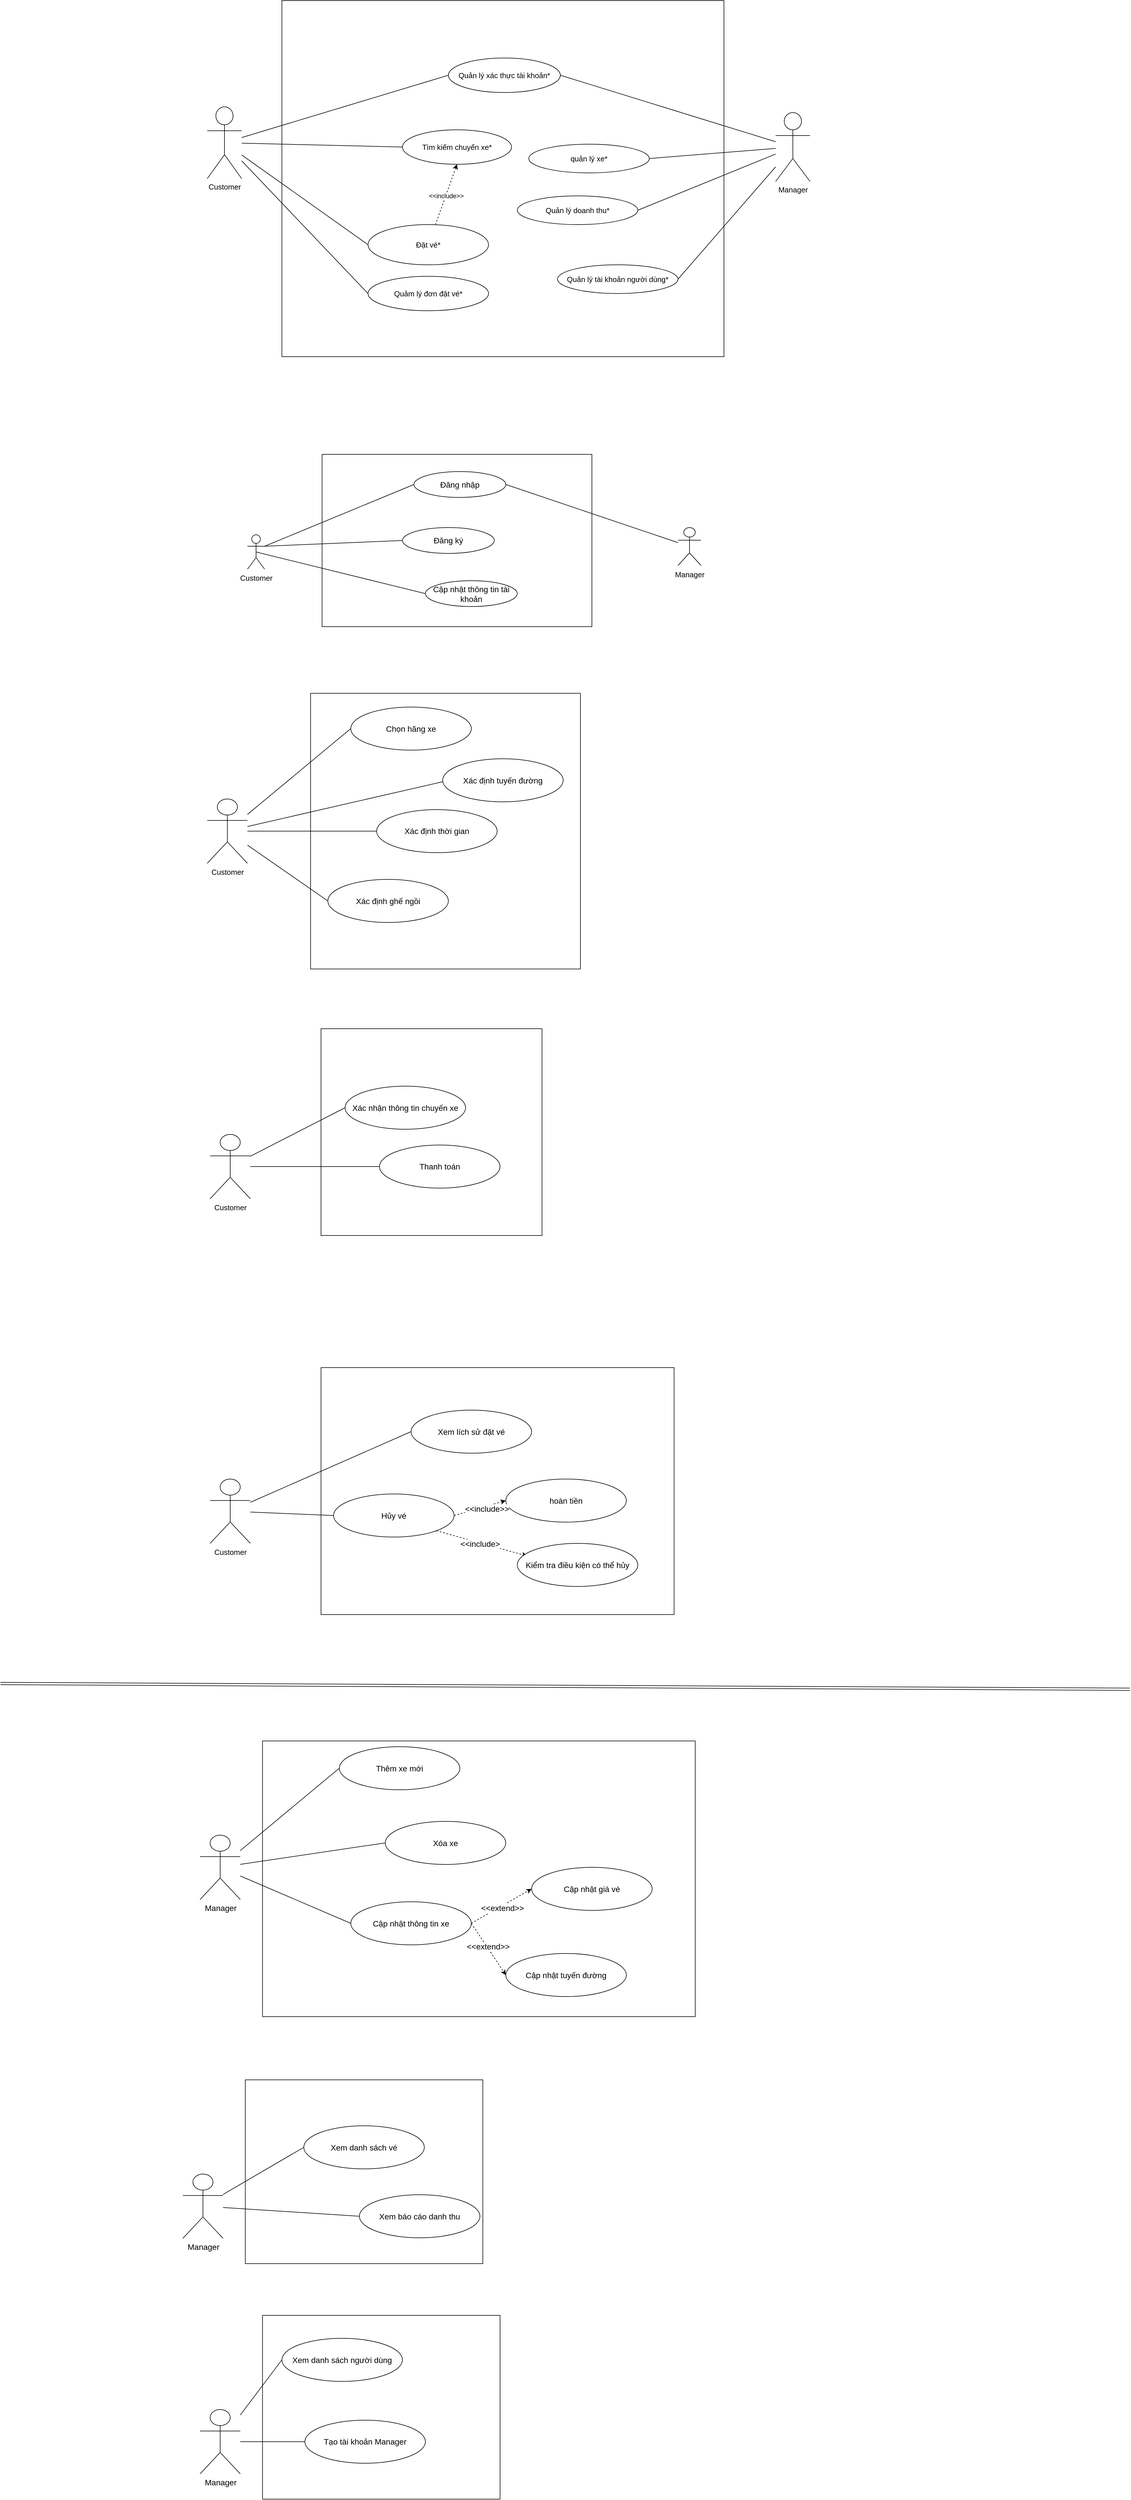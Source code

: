<mxfile version="26.1.1">
  <diagram name="Trang-1" id="eQw4BYw5UpwCpBsreAdn">
    <mxGraphModel dx="1400" dy="696" grid="1" gridSize="10" guides="1" tooltips="1" connect="1" arrows="1" fold="1" page="1" pageScale="1" pageWidth="2339" pageHeight="3300" math="0" shadow="0">
      <root>
        <mxCell id="0" />
        <mxCell id="1" parent="0" />
        <mxCell id="WVe8bF807jy1YSFV6kSs-3" value="" style="rounded=0;whiteSpace=wrap;html=1;" vertex="1" parent="1">
          <mxGeometry x="970" y="1530" width="470" height="300" as="geometry" />
        </mxCell>
        <mxCell id="Gce-sUd2AtawAeX2hsjM-66" value="" style="rounded=0;whiteSpace=wrap;html=1;fontSize=14;" parent="1" vertex="1">
          <mxGeometry x="950" y="1946" width="470" height="480" as="geometry" />
        </mxCell>
        <mxCell id="uEizGW2Jhpf34SG__IlC-113" value="" style="rounded=0;whiteSpace=wrap;html=1;fontSize=13;" parent="1" vertex="1">
          <mxGeometry x="900" y="740" width="770" height="620" as="geometry" />
        </mxCell>
        <mxCell id="uEizGW2Jhpf34SG__IlC-19" value="&lt;div&gt;&lt;font&gt;Manager&lt;/font&gt;&lt;/div&gt;" style="shape=umlActor;verticalLabelPosition=bottom;verticalAlign=top;html=1;outlineConnect=0;fontSize=13;" parent="1" vertex="1">
          <mxGeometry x="1760" y="935" width="60" height="120" as="geometry" />
        </mxCell>
        <mxCell id="uEizGW2Jhpf34SG__IlC-20" value="&lt;font&gt;quản lý xe*&lt;/font&gt;" style="ellipse;whiteSpace=wrap;html=1;fontSize=13;" parent="1" vertex="1">
          <mxGeometry x="1330" y="990" width="210" height="50" as="geometry" />
        </mxCell>
        <mxCell id="uEizGW2Jhpf34SG__IlC-22" value="&lt;font&gt;Quản lý doanh thu*&lt;/font&gt;" style="ellipse;whiteSpace=wrap;html=1;fontSize=13;" parent="1" vertex="1">
          <mxGeometry x="1310" y="1080" width="210" height="50" as="geometry" />
        </mxCell>
        <mxCell id="uEizGW2Jhpf34SG__IlC-23" value="&lt;font&gt;Quản lý tài khoản người dùng*&lt;/font&gt;" style="ellipse;whiteSpace=wrap;html=1;fontSize=13;" parent="1" vertex="1">
          <mxGeometry x="1380" y="1200" width="210" height="50" as="geometry" />
        </mxCell>
        <mxCell id="uEizGW2Jhpf34SG__IlC-27" value="&lt;font&gt;Quảm lý đơn đặt vé*&lt;/font&gt;" style="ellipse;whiteSpace=wrap;html=1;fontSize=13;" parent="1" vertex="1">
          <mxGeometry x="1050" y="1220" width="210" height="60" as="geometry" />
        </mxCell>
        <mxCell id="uEizGW2Jhpf34SG__IlC-62" value="&lt;span&gt;Quản lý xác thực tài khoản*&lt;/span&gt;" style="ellipse;whiteSpace=wrap;html=1;fontSize=13;" parent="1" vertex="1">
          <mxGeometry x="1190" y="840" width="195" height="60" as="geometry" />
        </mxCell>
        <mxCell id="uEizGW2Jhpf34SG__IlC-63" value="&lt;span&gt;Tìm kiếm chuyến xe*&lt;/span&gt;" style="ellipse;whiteSpace=wrap;html=1;fontSize=13;" parent="1" vertex="1">
          <mxGeometry x="1110" y="965" width="190" height="60" as="geometry" />
        </mxCell>
        <mxCell id="uEizGW2Jhpf34SG__IlC-65" value="&lt;font&gt;Đặt vé*&lt;/font&gt;" style="ellipse;whiteSpace=wrap;html=1;fontSize=13;" parent="1" vertex="1">
          <mxGeometry x="1050" y="1130" width="210" height="70" as="geometry" />
        </mxCell>
        <mxCell id="uEizGW2Jhpf34SG__IlC-81" value="" style="endArrow=none;html=1;rounded=0;exitX=1;exitY=0.5;exitDx=0;exitDy=0;fontSize=13;" parent="1" source="uEizGW2Jhpf34SG__IlC-20" target="uEizGW2Jhpf34SG__IlC-19" edge="1">
          <mxGeometry width="50" height="50" relative="1" as="geometry">
            <mxPoint x="1830" y="1040" as="sourcePoint" />
            <mxPoint x="1880" y="990" as="targetPoint" />
          </mxGeometry>
        </mxCell>
        <mxCell id="uEizGW2Jhpf34SG__IlC-82" value="" style="endArrow=none;html=1;rounded=0;exitX=1;exitY=0.5;exitDx=0;exitDy=0;fontSize=13;" parent="1" source="uEizGW2Jhpf34SG__IlC-22" target="uEizGW2Jhpf34SG__IlC-19" edge="1">
          <mxGeometry width="50" height="50" relative="1" as="geometry">
            <mxPoint x="1940" y="1100" as="sourcePoint" />
            <mxPoint x="1990" y="1050" as="targetPoint" />
          </mxGeometry>
        </mxCell>
        <mxCell id="uEizGW2Jhpf34SG__IlC-83" value="" style="endArrow=none;html=1;rounded=0;exitX=1;exitY=0.5;exitDx=0;exitDy=0;fontSize=13;" parent="1" source="uEizGW2Jhpf34SG__IlC-23" target="uEizGW2Jhpf34SG__IlC-19" edge="1">
          <mxGeometry width="50" height="50" relative="1" as="geometry">
            <mxPoint x="1960" y="1270" as="sourcePoint" />
            <mxPoint x="2010" y="1220" as="targetPoint" />
          </mxGeometry>
        </mxCell>
        <mxCell id="uEizGW2Jhpf34SG__IlC-92" style="edgeStyle=orthogonalEdgeStyle;rounded=0;orthogonalLoop=1;jettySize=auto;html=1;exitX=0.5;exitY=1;exitDx=0;exitDy=0;fontSize=13;" parent="1" source="uEizGW2Jhpf34SG__IlC-27" target="uEizGW2Jhpf34SG__IlC-27" edge="1">
          <mxGeometry relative="1" as="geometry" />
        </mxCell>
        <mxCell id="uEizGW2Jhpf34SG__IlC-93" value="" style="endArrow=none;html=1;rounded=0;entryX=0;entryY=0.5;entryDx=0;entryDy=0;fontSize=13;" parent="1" source="uEizGW2Jhpf34SG__IlC-31" target="uEizGW2Jhpf34SG__IlC-65" edge="1">
          <mxGeometry width="50" height="50" relative="1" as="geometry">
            <mxPoint x="1290" y="1050" as="sourcePoint" />
            <mxPoint x="1340" y="1000" as="targetPoint" />
          </mxGeometry>
        </mxCell>
        <mxCell id="uEizGW2Jhpf34SG__IlC-98" value="" style="endArrow=none;html=1;rounded=0;entryX=0;entryY=0.5;entryDx=0;entryDy=0;fontSize=13;" parent="1" source="uEizGW2Jhpf34SG__IlC-31" target="uEizGW2Jhpf34SG__IlC-63" edge="1">
          <mxGeometry width="50" height="50" relative="1" as="geometry">
            <mxPoint x="580" y="1130" as="sourcePoint" />
            <mxPoint x="630" y="1080" as="targetPoint" />
          </mxGeometry>
        </mxCell>
        <mxCell id="uEizGW2Jhpf34SG__IlC-101" value="" style="endArrow=none;html=1;rounded=0;entryX=0;entryY=0.5;entryDx=0;entryDy=0;fontSize=13;" parent="1" source="uEizGW2Jhpf34SG__IlC-31" target="uEizGW2Jhpf34SG__IlC-62" edge="1">
          <mxGeometry width="50" height="50" relative="1" as="geometry">
            <mxPoint x="1680" y="1350" as="sourcePoint" />
            <mxPoint x="1740" y="1340" as="targetPoint" />
          </mxGeometry>
        </mxCell>
        <mxCell id="uEizGW2Jhpf34SG__IlC-117" style="edgeStyle=orthogonalEdgeStyle;rounded=0;orthogonalLoop=1;jettySize=auto;html=1;exitX=0.5;exitY=1;exitDx=0;exitDy=0;" parent="1" edge="1">
          <mxGeometry relative="1" as="geometry">
            <mxPoint x="1540" y="1430" as="sourcePoint" />
            <mxPoint x="1540" y="1430" as="targetPoint" />
          </mxGeometry>
        </mxCell>
        <mxCell id="uEizGW2Jhpf34SG__IlC-122" style="edgeStyle=orthogonalEdgeStyle;rounded=0;orthogonalLoop=1;jettySize=auto;html=1;exitX=0.5;exitY=1;exitDx=0;exitDy=0;fontSize=13;" parent="1" source="uEizGW2Jhpf34SG__IlC-65" target="uEizGW2Jhpf34SG__IlC-65" edge="1">
          <mxGeometry relative="1" as="geometry" />
        </mxCell>
        <mxCell id="uEizGW2Jhpf34SG__IlC-123" style="edgeStyle=orthogonalEdgeStyle;rounded=0;orthogonalLoop=1;jettySize=auto;html=1;exitX=0.5;exitY=1;exitDx=0;exitDy=0;fontSize=13;" parent="1" edge="1">
          <mxGeometry relative="1" as="geometry">
            <mxPoint x="1180" y="1290" as="sourcePoint" />
            <mxPoint x="1180" y="1290" as="targetPoint" />
          </mxGeometry>
        </mxCell>
        <mxCell id="uEizGW2Jhpf34SG__IlC-128" style="edgeStyle=orthogonalEdgeStyle;rounded=0;orthogonalLoop=1;jettySize=auto;html=1;exitX=0.5;exitY=1;exitDx=0;exitDy=0;fontSize=13;" parent="1" edge="1">
          <mxGeometry relative="1" as="geometry">
            <mxPoint x="1165" y="800" as="sourcePoint" />
            <mxPoint x="1165" y="800" as="targetPoint" />
          </mxGeometry>
        </mxCell>
        <mxCell id="uEizGW2Jhpf34SG__IlC-31" value="Customer" style="shape=umlActor;verticalLabelPosition=bottom;verticalAlign=top;html=1;outlineConnect=0;fontSize=13;" parent="1" vertex="1">
          <mxGeometry x="770" y="925" width="60" height="125" as="geometry" />
        </mxCell>
        <mxCell id="Gce-sUd2AtawAeX2hsjM-7" value="&lt;span style=&quot;font-size: 13px;&quot;&gt;Customer&lt;/span&gt;" style="shape=umlActor;verticalLabelPosition=bottom;verticalAlign=top;html=1;outlineConnect=0;fontSize=14;" parent="1" vertex="1">
          <mxGeometry x="840" y="1670" width="30" height="60" as="geometry" />
        </mxCell>
        <mxCell id="Gce-sUd2AtawAeX2hsjM-21" value="&lt;span style=&quot;font-size: 13px;&quot;&gt;Customer&lt;/span&gt;" style="shape=umlActor;verticalLabelPosition=bottom;verticalAlign=top;html=1;outlineConnect=0;fontSize=14;" parent="1" vertex="1">
          <mxGeometry x="770" y="2130" width="70" height="112" as="geometry" />
        </mxCell>
        <mxCell id="Gce-sUd2AtawAeX2hsjM-54" value="" style="endArrow=none;html=1;rounded=0;entryX=0;entryY=0.5;entryDx=0;entryDy=0;fontSize=13;" parent="1" source="uEizGW2Jhpf34SG__IlC-31" target="uEizGW2Jhpf34SG__IlC-27" edge="1">
          <mxGeometry width="50" height="50" relative="1" as="geometry">
            <mxPoint x="1340" y="1030" as="sourcePoint" />
            <mxPoint x="1390" y="980" as="targetPoint" />
          </mxGeometry>
        </mxCell>
        <mxCell id="Gce-sUd2AtawAeX2hsjM-57" value="&lt;span&gt;Chọn hãng xe&lt;/span&gt;" style="ellipse;whiteSpace=wrap;html=1;fontSize=14;" parent="1" vertex="1">
          <mxGeometry x="1020" y="1970" width="210" height="75" as="geometry" />
        </mxCell>
        <mxCell id="Gce-sUd2AtawAeX2hsjM-58" value="&lt;span&gt;Xác định ghế ngồi&lt;/span&gt;" style="ellipse;whiteSpace=wrap;html=1;fontSize=14;" parent="1" vertex="1">
          <mxGeometry x="980" y="2270" width="210" height="75" as="geometry" />
        </mxCell>
        <mxCell id="Gce-sUd2AtawAeX2hsjM-59" value="&lt;span&gt;Xác định thời gian&lt;/span&gt;" style="ellipse;whiteSpace=wrap;html=1;fontSize=14;" parent="1" vertex="1">
          <mxGeometry x="1065" y="2148.5" width="210" height="75" as="geometry" />
        </mxCell>
        <mxCell id="Gce-sUd2AtawAeX2hsjM-60" value="" style="endArrow=none;html=1;rounded=0;entryX=0;entryY=0.5;entryDx=0;entryDy=0;fontSize=14;" parent="1" source="Gce-sUd2AtawAeX2hsjM-21" target="Gce-sUd2AtawAeX2hsjM-57" edge="1">
          <mxGeometry width="50" height="50" relative="1" as="geometry">
            <mxPoint x="1340" y="2170" as="sourcePoint" />
            <mxPoint x="1390" y="2120" as="targetPoint" />
          </mxGeometry>
        </mxCell>
        <mxCell id="Gce-sUd2AtawAeX2hsjM-61" value="" style="endArrow=none;html=1;rounded=0;entryX=0;entryY=0.5;entryDx=0;entryDy=0;fontSize=14;" parent="1" source="Gce-sUd2AtawAeX2hsjM-21" target="Gce-sUd2AtawAeX2hsjM-59" edge="1">
          <mxGeometry width="50" height="50" relative="1" as="geometry">
            <mxPoint x="970" y="2140.005" as="sourcePoint" />
            <mxPoint x="1520" y="2103.78" as="targetPoint" />
          </mxGeometry>
        </mxCell>
        <mxCell id="Gce-sUd2AtawAeX2hsjM-65" value="" style="endArrow=none;html=1;rounded=0;entryX=0;entryY=0.5;entryDx=0;entryDy=0;fontSize=14;" parent="1" source="Gce-sUd2AtawAeX2hsjM-21" target="Gce-sUd2AtawAeX2hsjM-58" edge="1">
          <mxGeometry width="50" height="50" relative="1" as="geometry">
            <mxPoint x="1340" y="2170" as="sourcePoint" />
            <mxPoint x="1390" y="2120" as="targetPoint" />
          </mxGeometry>
        </mxCell>
        <mxCell id="Gce-sUd2AtawAeX2hsjM-68" value="" style="endArrow=none;html=1;rounded=0;exitX=0.5;exitY=0.5;exitDx=0;exitDy=0;exitPerimeter=0;fontSize=14;entryX=0;entryY=0.5;entryDx=0;entryDy=0;" parent="1" source="Gce-sUd2AtawAeX2hsjM-7" target="WVe8bF807jy1YSFV6kSs-4" edge="1">
          <mxGeometry width="50" height="50" relative="1" as="geometry">
            <mxPoint x="1090" y="1710" as="sourcePoint" />
            <mxPoint x="1005" y="1672.5" as="targetPoint" />
          </mxGeometry>
        </mxCell>
        <mxCell id="Gce-sUd2AtawAeX2hsjM-70" value="" style="rounded=0;whiteSpace=wrap;html=1;fontSize=14;" parent="1" vertex="1">
          <mxGeometry x="968.13" y="2530" width="385" height="360" as="geometry" />
        </mxCell>
        <mxCell id="Gce-sUd2AtawAeX2hsjM-71" value="&lt;span style=&quot;font-size: 13px;&quot;&gt;Customer&lt;/span&gt;" style="shape=umlActor;verticalLabelPosition=bottom;verticalAlign=top;html=1;outlineConnect=0;fontSize=14;" parent="1" vertex="1">
          <mxGeometry x="775" y="2714" width="70" height="112" as="geometry" />
        </mxCell>
        <mxCell id="Gce-sUd2AtawAeX2hsjM-72" value="Xác nhận thông tin chuyến xe" style="ellipse;whiteSpace=wrap;html=1;fontSize=14;" parent="1" vertex="1">
          <mxGeometry x="1010" y="2630" width="210" height="75" as="geometry" />
        </mxCell>
        <mxCell id="Gce-sUd2AtawAeX2hsjM-74" value="&lt;span&gt;Thanh toán&lt;/span&gt;" style="ellipse;whiteSpace=wrap;html=1;fontSize=14;" parent="1" vertex="1">
          <mxGeometry x="1070" y="2732.5" width="210" height="75" as="geometry" />
        </mxCell>
        <mxCell id="Gce-sUd2AtawAeX2hsjM-75" value="" style="endArrow=none;html=1;rounded=0;entryX=0;entryY=0.5;entryDx=0;entryDy=0;fontSize=14;" parent="1" source="Gce-sUd2AtawAeX2hsjM-71" target="Gce-sUd2AtawAeX2hsjM-72" edge="1">
          <mxGeometry width="50" height="50" relative="1" as="geometry">
            <mxPoint x="1345" y="2754" as="sourcePoint" />
            <mxPoint x="1395" y="2704" as="targetPoint" />
          </mxGeometry>
        </mxCell>
        <mxCell id="Gce-sUd2AtawAeX2hsjM-76" value="" style="endArrow=none;html=1;rounded=0;entryX=0;entryY=0.5;entryDx=0;entryDy=0;fontSize=14;" parent="1" source="Gce-sUd2AtawAeX2hsjM-71" target="Gce-sUd2AtawAeX2hsjM-74" edge="1">
          <mxGeometry width="50" height="50" relative="1" as="geometry">
            <mxPoint x="975" y="2724.005" as="sourcePoint" />
            <mxPoint x="1525" y="2687.78" as="targetPoint" />
          </mxGeometry>
        </mxCell>
        <mxCell id="Gce-sUd2AtawAeX2hsjM-78" value="" style="rounded=0;whiteSpace=wrap;html=1;fontSize=14;" parent="1" vertex="1">
          <mxGeometry x="968.13" y="3120" width="615" height="430" as="geometry" />
        </mxCell>
        <mxCell id="Gce-sUd2AtawAeX2hsjM-79" value="&lt;span style=&quot;font-size: 13px;&quot;&gt;Customer&lt;/span&gt;" style="shape=umlActor;verticalLabelPosition=bottom;verticalAlign=top;html=1;outlineConnect=0;fontSize=14;" parent="1" vertex="1">
          <mxGeometry x="775" y="3314" width="70" height="112" as="geometry" />
        </mxCell>
        <mxCell id="Gce-sUd2AtawAeX2hsjM-80" value="&lt;span&gt;Xem lích sử đặt vé&lt;/span&gt;" style="ellipse;whiteSpace=wrap;html=1;fontSize=14;" parent="1" vertex="1">
          <mxGeometry x="1125" y="3194" width="210" height="75" as="geometry" />
        </mxCell>
        <mxCell id="Gce-sUd2AtawAeX2hsjM-81" value="&lt;span&gt;hoàn tiền&lt;/span&gt;" style="ellipse;whiteSpace=wrap;html=1;fontSize=14;" parent="1" vertex="1">
          <mxGeometry x="1290" y="3314" width="210" height="75" as="geometry" />
        </mxCell>
        <mxCell id="Gce-sUd2AtawAeX2hsjM-82" value="&lt;span&gt;Hủy vé&lt;/span&gt;" style="ellipse;whiteSpace=wrap;html=1;fontSize=14;" parent="1" vertex="1">
          <mxGeometry x="990" y="3340" width="210" height="75" as="geometry" />
        </mxCell>
        <mxCell id="Gce-sUd2AtawAeX2hsjM-83" value="" style="endArrow=none;html=1;rounded=0;entryX=0;entryY=0.5;entryDx=0;entryDy=0;fontSize=14;" parent="1" source="Gce-sUd2AtawAeX2hsjM-79" target="Gce-sUd2AtawAeX2hsjM-80" edge="1">
          <mxGeometry width="50" height="50" relative="1" as="geometry">
            <mxPoint x="1345" y="3354" as="sourcePoint" />
            <mxPoint x="1395" y="3304" as="targetPoint" />
          </mxGeometry>
        </mxCell>
        <mxCell id="Gce-sUd2AtawAeX2hsjM-89" value="" style="endArrow=classic;html=1;rounded=0;exitX=1;exitY=0.5;exitDx=0;exitDy=0;entryX=0;entryY=0.5;entryDx=0;entryDy=0;dashed=1;fontSize=14;" parent="1" source="Gce-sUd2AtawAeX2hsjM-82" target="Gce-sUd2AtawAeX2hsjM-81" edge="1">
          <mxGeometry width="50" height="50" relative="1" as="geometry">
            <mxPoint x="1310" y="3240" as="sourcePoint" />
            <mxPoint x="1360" y="3190" as="targetPoint" />
          </mxGeometry>
        </mxCell>
        <mxCell id="Gce-sUd2AtawAeX2hsjM-90" value="&amp;lt;&amp;lt;include&amp;gt;&amp;gt;" style="edgeLabel;html=1;align=center;verticalAlign=middle;resizable=0;points=[];fontSize=14;" parent="Gce-sUd2AtawAeX2hsjM-89" vertex="1" connectable="0">
          <mxGeometry x="0.057" y="-11" relative="1" as="geometry">
            <mxPoint x="6" y="-9" as="offset" />
          </mxGeometry>
        </mxCell>
        <mxCell id="Gce-sUd2AtawAeX2hsjM-91" value="" style="rounded=0;whiteSpace=wrap;html=1;fontSize=14;" parent="1" vertex="1">
          <mxGeometry x="866.25" y="3770" width="753.75" height="480" as="geometry" />
        </mxCell>
        <mxCell id="Gce-sUd2AtawAeX2hsjM-92" value="Manager" style="shape=umlActor;verticalLabelPosition=bottom;verticalAlign=top;html=1;outlineConnect=0;fontSize=14;" parent="1" vertex="1">
          <mxGeometry x="757.5" y="3934" width="70" height="112" as="geometry" />
        </mxCell>
        <mxCell id="Gce-sUd2AtawAeX2hsjM-93" value="&lt;span&gt;Thêm xe mới&lt;/span&gt;" style="ellipse;whiteSpace=wrap;html=1;fontSize=14;" parent="1" vertex="1">
          <mxGeometry x="1000" y="3780" width="210" height="75" as="geometry" />
        </mxCell>
        <mxCell id="Gce-sUd2AtawAeX2hsjM-96" value="" style="endArrow=none;html=1;rounded=0;entryX=0;entryY=0.5;entryDx=0;entryDy=0;fontSize=14;" parent="1" source="Gce-sUd2AtawAeX2hsjM-92" target="Gce-sUd2AtawAeX2hsjM-93" edge="1">
          <mxGeometry width="50" height="50" relative="1" as="geometry">
            <mxPoint x="1327.5" y="3974" as="sourcePoint" />
            <mxPoint x="1377.5" y="3924" as="targetPoint" />
          </mxGeometry>
        </mxCell>
        <mxCell id="Gce-sUd2AtawAeX2hsjM-100" value="" style="shape=link;html=1;rounded=0;" parent="1" edge="1">
          <mxGeometry width="100" relative="1" as="geometry">
            <mxPoint x="410" y="3670" as="sourcePoint" />
            <mxPoint x="2377.111" y="3680" as="targetPoint" />
          </mxGeometry>
        </mxCell>
        <mxCell id="Gce-sUd2AtawAeX2hsjM-101" value="&lt;span&gt;Xóa xe&lt;/span&gt;" style="ellipse;whiteSpace=wrap;html=1;fontSize=14;" parent="1" vertex="1">
          <mxGeometry x="1080" y="3910" width="210" height="75" as="geometry" />
        </mxCell>
        <mxCell id="Gce-sUd2AtawAeX2hsjM-102" value="&lt;span&gt;Cập nhật thông tin xe&lt;/span&gt;" style="ellipse;whiteSpace=wrap;html=1;fontSize=14;" parent="1" vertex="1">
          <mxGeometry x="1020" y="4050" width="210" height="75" as="geometry" />
        </mxCell>
        <mxCell id="Gce-sUd2AtawAeX2hsjM-103" value="" style="endArrow=none;html=1;rounded=0;entryX=0;entryY=0.5;entryDx=0;entryDy=0;fontSize=14;" parent="1" source="Gce-sUd2AtawAeX2hsjM-92" target="Gce-sUd2AtawAeX2hsjM-101" edge="1">
          <mxGeometry width="50" height="50" relative="1" as="geometry">
            <mxPoint x="1190" y="3990" as="sourcePoint" />
            <mxPoint x="1240" y="3940" as="targetPoint" />
          </mxGeometry>
        </mxCell>
        <mxCell id="Gce-sUd2AtawAeX2hsjM-104" value="" style="endArrow=none;html=1;rounded=0;entryX=0;entryY=0.5;entryDx=0;entryDy=0;fontSize=14;" parent="1" source="Gce-sUd2AtawAeX2hsjM-92" target="Gce-sUd2AtawAeX2hsjM-102" edge="1">
          <mxGeometry width="50" height="50" relative="1" as="geometry">
            <mxPoint x="1190" y="3990" as="sourcePoint" />
            <mxPoint x="1240" y="3940" as="targetPoint" />
          </mxGeometry>
        </mxCell>
        <mxCell id="Gce-sUd2AtawAeX2hsjM-109" value="" style="rounded=0;whiteSpace=wrap;html=1;fontSize=14;" parent="1" vertex="1">
          <mxGeometry x="836.25" y="4360" width="413.75" height="320" as="geometry" />
        </mxCell>
        <mxCell id="Gce-sUd2AtawAeX2hsjM-110" value="Manager" style="shape=umlActor;verticalLabelPosition=bottom;verticalAlign=top;html=1;outlineConnect=0;fontSize=14;" parent="1" vertex="1">
          <mxGeometry x="727.5" y="4524" width="70" height="112" as="geometry" />
        </mxCell>
        <mxCell id="Gce-sUd2AtawAeX2hsjM-111" value="&lt;span&gt;Xem danh sách vé&lt;/span&gt;" style="ellipse;whiteSpace=wrap;html=1;fontSize=14;" parent="1" vertex="1">
          <mxGeometry x="938.13" y="4440" width="210" height="75" as="geometry" />
        </mxCell>
        <mxCell id="Gce-sUd2AtawAeX2hsjM-112" value="&lt;span&gt;Xem báo cáo danh thu&lt;/span&gt;" style="ellipse;whiteSpace=wrap;html=1;fontSize=14;" parent="1" vertex="1">
          <mxGeometry x="1035" y="4560" width="210" height="75" as="geometry" />
        </mxCell>
        <mxCell id="Gce-sUd2AtawAeX2hsjM-113" value="" style="endArrow=none;html=1;rounded=0;entryX=0;entryY=0.5;entryDx=0;entryDy=0;fontSize=14;" parent="1" source="Gce-sUd2AtawAeX2hsjM-110" target="Gce-sUd2AtawAeX2hsjM-111" edge="1">
          <mxGeometry width="50" height="50" relative="1" as="geometry">
            <mxPoint x="1297.5" y="4564" as="sourcePoint" />
            <mxPoint x="1347.5" y="4514" as="targetPoint" />
          </mxGeometry>
        </mxCell>
        <mxCell id="Gce-sUd2AtawAeX2hsjM-114" value="" style="endArrow=none;html=1;rounded=0;entryX=0;entryY=0.5;entryDx=0;entryDy=0;fontSize=14;" parent="1" source="Gce-sUd2AtawAeX2hsjM-110" target="Gce-sUd2AtawAeX2hsjM-112" edge="1">
          <mxGeometry width="50" height="50" relative="1" as="geometry">
            <mxPoint x="927.5" y="4534.005" as="sourcePoint" />
            <mxPoint x="1477.5" y="4497.78" as="targetPoint" />
          </mxGeometry>
        </mxCell>
        <mxCell id="Gce-sUd2AtawAeX2hsjM-124" value="" style="rounded=0;whiteSpace=wrap;html=1;fontSize=14;" parent="1" vertex="1">
          <mxGeometry x="866.25" y="4770" width="413.75" height="320" as="geometry" />
        </mxCell>
        <mxCell id="Gce-sUd2AtawAeX2hsjM-125" value="Manager" style="shape=umlActor;verticalLabelPosition=bottom;verticalAlign=top;html=1;outlineConnect=0;fontSize=14;" parent="1" vertex="1">
          <mxGeometry x="757.5" y="4934" width="70" height="112" as="geometry" />
        </mxCell>
        <mxCell id="Gce-sUd2AtawAeX2hsjM-126" value="&lt;span&gt;Xem danh sách người dùng&lt;/span&gt;" style="ellipse;whiteSpace=wrap;html=1;fontSize=14;" parent="1" vertex="1">
          <mxGeometry x="900" y="4810" width="210" height="75" as="geometry" />
        </mxCell>
        <mxCell id="Gce-sUd2AtawAeX2hsjM-127" value="&lt;span&gt;Tạo tài khoản Manager&lt;/span&gt;" style="ellipse;whiteSpace=wrap;html=1;fontSize=14;" parent="1" vertex="1">
          <mxGeometry x="940" y="4952.5" width="210" height="75" as="geometry" />
        </mxCell>
        <mxCell id="Gce-sUd2AtawAeX2hsjM-128" value="" style="endArrow=none;html=1;rounded=0;entryX=0;entryY=0.5;entryDx=0;entryDy=0;fontSize=14;" parent="1" source="Gce-sUd2AtawAeX2hsjM-125" target="Gce-sUd2AtawAeX2hsjM-126" edge="1">
          <mxGeometry width="50" height="50" relative="1" as="geometry">
            <mxPoint x="1327.5" y="4974" as="sourcePoint" />
            <mxPoint x="1377.5" y="4924" as="targetPoint" />
          </mxGeometry>
        </mxCell>
        <mxCell id="Gce-sUd2AtawAeX2hsjM-129" value="" style="endArrow=none;html=1;rounded=0;entryX=0;entryY=0.5;entryDx=0;entryDy=0;fontSize=14;" parent="1" source="Gce-sUd2AtawAeX2hsjM-125" target="Gce-sUd2AtawAeX2hsjM-127" edge="1">
          <mxGeometry width="50" height="50" relative="1" as="geometry">
            <mxPoint x="957.5" y="4944.005" as="sourcePoint" />
            <mxPoint x="1507.5" y="4907.78" as="targetPoint" />
          </mxGeometry>
        </mxCell>
        <mxCell id="Adgn7BsNbIitiDuaCNpu-4" value="" style="endArrow=classic;html=1;rounded=0;dashed=1;entryX=0.5;entryY=1;entryDx=0;entryDy=0;" parent="1" source="uEizGW2Jhpf34SG__IlC-65" target="uEizGW2Jhpf34SG__IlC-63" edge="1">
          <mxGeometry width="50" height="50" relative="1" as="geometry">
            <mxPoint x="1320" y="1220" as="sourcePoint" />
            <mxPoint x="1220" y="1060" as="targetPoint" />
          </mxGeometry>
        </mxCell>
        <mxCell id="Adgn7BsNbIitiDuaCNpu-5" value="&amp;lt;&amp;lt;include&amp;gt;&amp;gt;" style="edgeLabel;html=1;align=center;verticalAlign=middle;resizable=0;points=[];" parent="Adgn7BsNbIitiDuaCNpu-4" vertex="1" connectable="0">
          <mxGeometry x="-0.041" y="1" relative="1" as="geometry">
            <mxPoint x="1" as="offset" />
          </mxGeometry>
        </mxCell>
        <mxCell id="Adgn7BsNbIitiDuaCNpu-8" value="&lt;span&gt;Xác định tuyến đường&lt;/span&gt;" style="ellipse;whiteSpace=wrap;html=1;fontSize=14;" parent="1" vertex="1">
          <mxGeometry x="1180" y="2060" width="210" height="75" as="geometry" />
        </mxCell>
        <mxCell id="Adgn7BsNbIitiDuaCNpu-9" value="" style="endArrow=none;html=1;rounded=0;fontSize=14;" parent="1" source="Gce-sUd2AtawAeX2hsjM-21" edge="1">
          <mxGeometry width="50" height="50" relative="1" as="geometry">
            <mxPoint x="1250" y="2130" as="sourcePoint" />
            <mxPoint x="1180" y="2100" as="targetPoint" />
          </mxGeometry>
        </mxCell>
        <mxCell id="Adgn7BsNbIitiDuaCNpu-28" value="&lt;span&gt;Cập nhật giá vé&lt;/span&gt;" style="ellipse;whiteSpace=wrap;html=1;fontSize=14;" parent="1" vertex="1">
          <mxGeometry x="1335" y="3990" width="210" height="75" as="geometry" />
        </mxCell>
        <mxCell id="Adgn7BsNbIitiDuaCNpu-29" value="&lt;span&gt;Cập nhật tuyến đường&lt;/span&gt;" style="ellipse;whiteSpace=wrap;html=1;fontSize=14;" parent="1" vertex="1">
          <mxGeometry x="1290" y="4140" width="210" height="75" as="geometry" />
        </mxCell>
        <mxCell id="Adgn7BsNbIitiDuaCNpu-30" value="" style="endArrow=classic;html=1;rounded=0;exitX=1;exitY=0.5;exitDx=0;exitDy=0;entryX=0;entryY=0.5;entryDx=0;entryDy=0;dashed=1;fontSize=14;" parent="1" source="Gce-sUd2AtawAeX2hsjM-102" target="Adgn7BsNbIitiDuaCNpu-28" edge="1">
          <mxGeometry width="50" height="50" relative="1" as="geometry">
            <mxPoint x="1270" y="4130" as="sourcePoint" />
            <mxPoint x="1320" y="4080" as="targetPoint" />
          </mxGeometry>
        </mxCell>
        <mxCell id="Adgn7BsNbIitiDuaCNpu-32" value="&amp;lt;&amp;lt;extend&amp;gt;&amp;gt;" style="edgeLabel;html=1;align=center;verticalAlign=middle;resizable=0;points=[];fontSize=14;" parent="Adgn7BsNbIitiDuaCNpu-30" vertex="1" connectable="0">
          <mxGeometry x="-0.007" y="-4" relative="1" as="geometry">
            <mxPoint as="offset" />
          </mxGeometry>
        </mxCell>
        <mxCell id="Adgn7BsNbIitiDuaCNpu-31" value="" style="endArrow=classic;html=1;rounded=0;exitX=1;exitY=0.5;exitDx=0;exitDy=0;entryX=0;entryY=0.5;entryDx=0;entryDy=0;dashed=1;fontSize=14;" parent="1" source="Gce-sUd2AtawAeX2hsjM-102" target="Adgn7BsNbIitiDuaCNpu-29" edge="1">
          <mxGeometry width="50" height="50" relative="1" as="geometry">
            <mxPoint x="1270" y="4130" as="sourcePoint" />
            <mxPoint x="1320" y="4080" as="targetPoint" />
          </mxGeometry>
        </mxCell>
        <mxCell id="Adgn7BsNbIitiDuaCNpu-33" value="&amp;lt;&amp;lt;extend&amp;gt;&amp;gt;" style="edgeLabel;html=1;align=center;verticalAlign=middle;resizable=0;points=[];fontSize=14;" parent="Adgn7BsNbIitiDuaCNpu-31" vertex="1" connectable="0">
          <mxGeometry x="-0.085" y="1" relative="1" as="geometry">
            <mxPoint as="offset" />
          </mxGeometry>
        </mxCell>
        <mxCell id="Adgn7BsNbIitiDuaCNpu-34" value="" style="endArrow=classic;html=1;rounded=0;entryX=0.081;entryY=0.293;entryDx=0;entryDy=0;entryPerimeter=0;exitX=1;exitY=1;exitDx=0;exitDy=0;fontSize=14;dashed=1;" parent="1" source="Gce-sUd2AtawAeX2hsjM-82" target="Adgn7BsNbIitiDuaCNpu-35" edge="1">
          <mxGeometry width="50" height="50" relative="1" as="geometry">
            <mxPoint x="1070" y="3540" as="sourcePoint" />
            <mxPoint x="1120" y="3490" as="targetPoint" />
          </mxGeometry>
        </mxCell>
        <mxCell id="Adgn7BsNbIitiDuaCNpu-36" value="&amp;lt;&amp;lt;include&amp;gt;" style="edgeLabel;html=1;align=center;verticalAlign=middle;resizable=0;points=[];fontSize=14;" parent="Adgn7BsNbIitiDuaCNpu-34" vertex="1" connectable="0">
          <mxGeometry x="-0.04" y="-2" relative="1" as="geometry">
            <mxPoint as="offset" />
          </mxGeometry>
        </mxCell>
        <mxCell id="Adgn7BsNbIitiDuaCNpu-35" value="&lt;span&gt;Kiểm tra điều kiện có thể hủy&lt;/span&gt;" style="ellipse;whiteSpace=wrap;html=1;fontSize=14;" parent="1" vertex="1">
          <mxGeometry x="1310" y="3426" width="210" height="75" as="geometry" />
        </mxCell>
        <mxCell id="WVe8bF807jy1YSFV6kSs-4" value="&lt;span&gt;Cập nhật thông tin tài khoản&lt;/span&gt;" style="ellipse;whiteSpace=wrap;html=1;fontSize=14;" vertex="1" parent="1">
          <mxGeometry x="1150" y="1750" width="160" height="45" as="geometry" />
        </mxCell>
        <mxCell id="WVe8bF807jy1YSFV6kSs-5" value="&lt;span&gt;Đăng nhập&lt;/span&gt;" style="ellipse;whiteSpace=wrap;html=1;fontSize=14;" vertex="1" parent="1">
          <mxGeometry x="1130" y="1560" width="160" height="45" as="geometry" />
        </mxCell>
        <mxCell id="WVe8bF807jy1YSFV6kSs-6" value="" style="endArrow=none;html=1;rounded=0;entryX=0;entryY=0.5;entryDx=0;entryDy=0;exitX=1;exitY=0.333;exitDx=0;exitDy=0;exitPerimeter=0;" edge="1" parent="1" source="Gce-sUd2AtawAeX2hsjM-7" target="WVe8bF807jy1YSFV6kSs-5">
          <mxGeometry width="50" height="50" relative="1" as="geometry">
            <mxPoint x="870" y="1700" as="sourcePoint" />
            <mxPoint x="1190" y="1880" as="targetPoint" />
          </mxGeometry>
        </mxCell>
        <mxCell id="WVe8bF807jy1YSFV6kSs-7" value="" style="endArrow=none;html=1;rounded=0;entryX=0;entryY=0.5;entryDx=0;entryDy=0;" edge="1" parent="1" source="Gce-sUd2AtawAeX2hsjM-79" target="Gce-sUd2AtawAeX2hsjM-82">
          <mxGeometry width="50" height="50" relative="1" as="geometry">
            <mxPoint x="1140" y="3370" as="sourcePoint" />
            <mxPoint x="1190" y="3320" as="targetPoint" />
          </mxGeometry>
        </mxCell>
        <mxCell id="WVe8bF807jy1YSFV6kSs-13" value="" style="endArrow=none;html=1;rounded=0;entryX=1;entryY=0.5;entryDx=0;entryDy=0;" edge="1" parent="1" source="uEizGW2Jhpf34SG__IlC-19" target="uEizGW2Jhpf34SG__IlC-62">
          <mxGeometry width="50" height="50" relative="1" as="geometry">
            <mxPoint x="970" y="1030" as="sourcePoint" />
            <mxPoint x="1010" y="990" as="targetPoint" />
          </mxGeometry>
        </mxCell>
        <mxCell id="WVe8bF807jy1YSFV6kSs-14" value="&lt;span&gt;Đăng ký&lt;/span&gt;" style="ellipse;whiteSpace=wrap;html=1;fontSize=14;" vertex="1" parent="1">
          <mxGeometry x="1110" y="1657.5" width="160" height="45" as="geometry" />
        </mxCell>
        <mxCell id="WVe8bF807jy1YSFV6kSs-15" value="" style="endArrow=none;html=1;rounded=0;exitX=1;exitY=0.333;exitDx=0;exitDy=0;exitPerimeter=0;entryX=0;entryY=0.5;entryDx=0;entryDy=0;" edge="1" parent="1" source="Gce-sUd2AtawAeX2hsjM-7" target="WVe8bF807jy1YSFV6kSs-14">
          <mxGeometry width="50" height="50" relative="1" as="geometry">
            <mxPoint x="1350" y="1760" as="sourcePoint" />
            <mxPoint x="1400" y="1710" as="targetPoint" />
          </mxGeometry>
        </mxCell>
        <mxCell id="WVe8bF807jy1YSFV6kSs-16" value="&lt;span style=&quot;font-size: 13px;&quot;&gt;Manager&lt;/span&gt;" style="shape=umlActor;verticalLabelPosition=bottom;verticalAlign=top;html=1;outlineConnect=0;fontSize=14;" vertex="1" parent="1">
          <mxGeometry x="1590" y="1657.5" width="40" height="66" as="geometry" />
        </mxCell>
        <mxCell id="WVe8bF807jy1YSFV6kSs-18" value="" style="endArrow=none;html=1;rounded=0;exitX=1;exitY=0.5;exitDx=0;exitDy=0;" edge="1" parent="1" source="WVe8bF807jy1YSFV6kSs-5" target="WVe8bF807jy1YSFV6kSs-16">
          <mxGeometry width="50" height="50" relative="1" as="geometry">
            <mxPoint x="1260" y="1790" as="sourcePoint" />
            <mxPoint x="1310" y="1740" as="targetPoint" />
          </mxGeometry>
        </mxCell>
      </root>
    </mxGraphModel>
  </diagram>
</mxfile>
